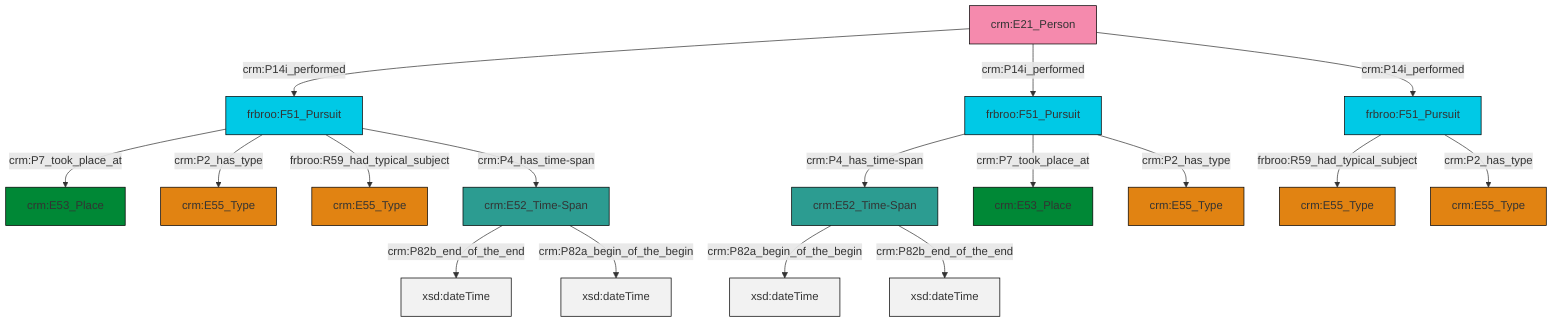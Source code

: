 graph TD
classDef Literal fill:#f2f2f2,stroke:#000000;
classDef CRM_Entity fill:#FFFFFF,stroke:#000000;
classDef Temporal_Entity fill:#00C9E6, stroke:#000000;
classDef Type fill:#E18312, stroke:#000000;
classDef Time-Span fill:#2C9C91, stroke:#000000;
classDef Appellation fill:#FFEB7F, stroke:#000000;
classDef Place fill:#008836, stroke:#000000;
classDef Persistent_Item fill:#B266B2, stroke:#000000;
classDef Conceptual_Object fill:#FFD700, stroke:#000000;
classDef Physical_Thing fill:#D2B48C, stroke:#000000;
classDef Actor fill:#f58aad, stroke:#000000;
classDef PC_Classes fill:#4ce600, stroke:#000000;
classDef Multi fill:#cccccc,stroke:#000000;

6["frbroo:F51_Pursuit"]:::Temporal_Entity -->|crm:P4_has_time-span| 10["crm:E52_Time-Span"]:::Time-Span
11["crm:E21_Person"]:::Actor -->|crm:P14i_performed| 12["frbroo:F51_Pursuit"]:::Temporal_Entity
12["frbroo:F51_Pursuit"]:::Temporal_Entity -->|crm:P7_took_place_at| 15["crm:E53_Place"]:::Place
10["crm:E52_Time-Span"]:::Time-Span -->|crm:P82a_begin_of_the_begin| 16[xsd:dateTime]:::Literal
8["crm:E52_Time-Span"]:::Time-Span -->|crm:P82b_end_of_the_end| 17[xsd:dateTime]:::Literal
8["crm:E52_Time-Span"]:::Time-Span -->|crm:P82a_begin_of_the_begin| 19[xsd:dateTime]:::Literal
10["crm:E52_Time-Span"]:::Time-Span -->|crm:P82b_end_of_the_end| 24[xsd:dateTime]:::Literal
12["frbroo:F51_Pursuit"]:::Temporal_Entity -->|crm:P2_has_type| 20["crm:E55_Type"]:::Type
12["frbroo:F51_Pursuit"]:::Temporal_Entity -->|frbroo:R59_had_typical_subject| 4["crm:E55_Type"]:::Type
11["crm:E21_Person"]:::Actor -->|crm:P14i_performed| 6["frbroo:F51_Pursuit"]:::Temporal_Entity
6["frbroo:F51_Pursuit"]:::Temporal_Entity -->|crm:P7_took_place_at| 28["crm:E53_Place"]:::Place
6["frbroo:F51_Pursuit"]:::Temporal_Entity -->|crm:P2_has_type| 0["crm:E55_Type"]:::Type
25["frbroo:F51_Pursuit"]:::Temporal_Entity -->|frbroo:R59_had_typical_subject| 22["crm:E55_Type"]:::Type
11["crm:E21_Person"]:::Actor -->|crm:P14i_performed| 25["frbroo:F51_Pursuit"]:::Temporal_Entity
12["frbroo:F51_Pursuit"]:::Temporal_Entity -->|crm:P4_has_time-span| 8["crm:E52_Time-Span"]:::Time-Span
25["frbroo:F51_Pursuit"]:::Temporal_Entity -->|crm:P2_has_type| 2["crm:E55_Type"]:::Type